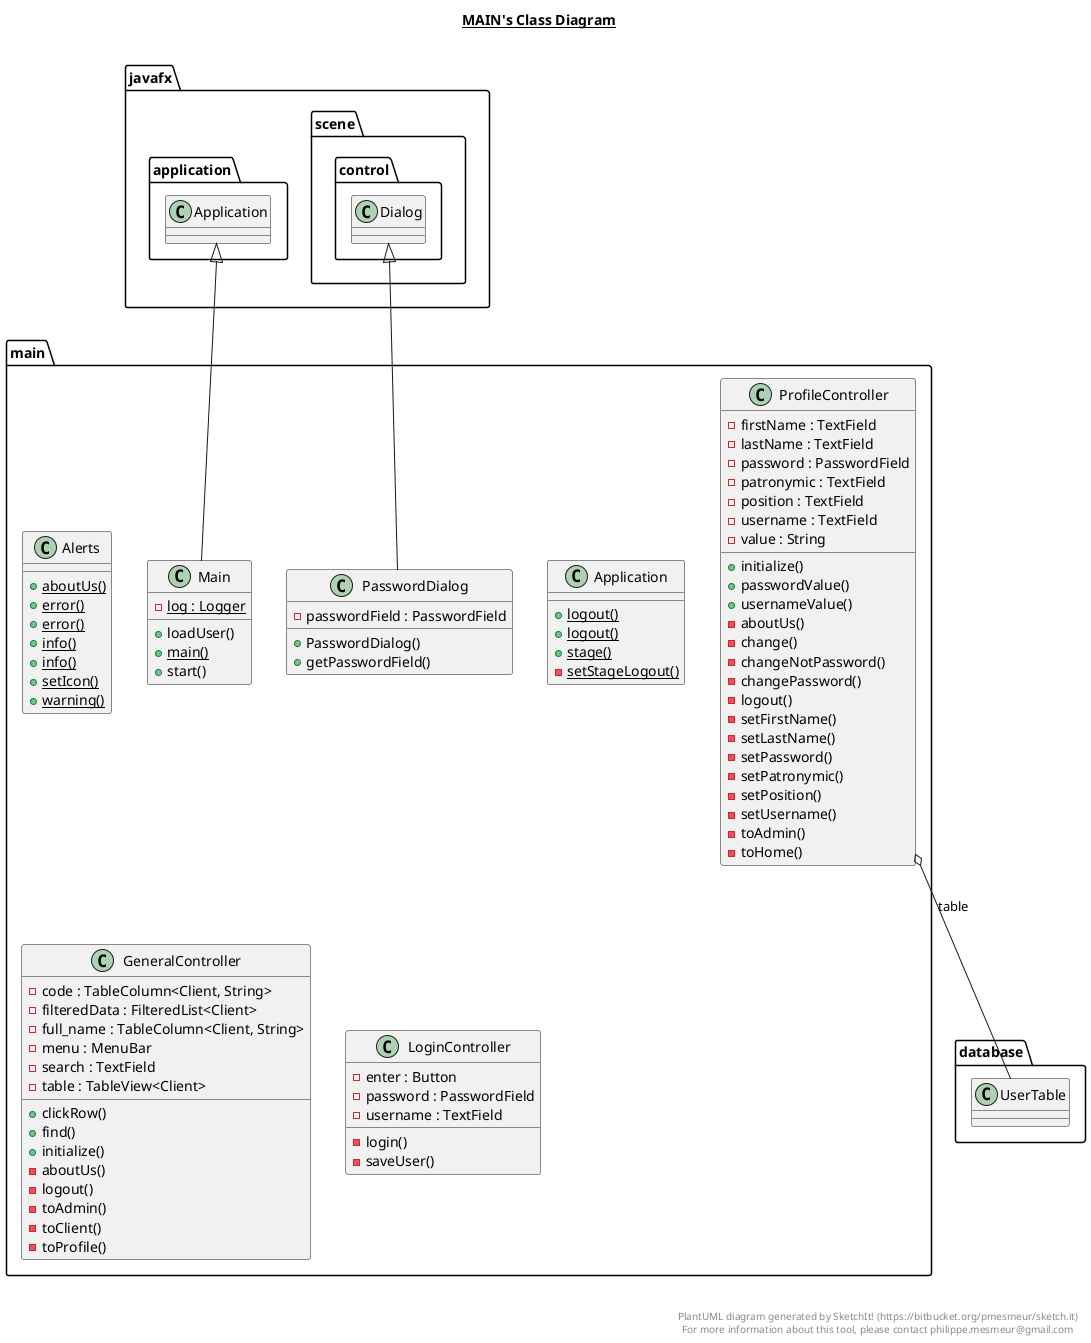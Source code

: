 @startuml

title __MAIN's Class Diagram__\n

  namespace main {
    class main.Alerts {
        {static} + aboutUs()
        {static} + error()
        {static} + error()
        {static} + info()
        {static} + info()
        {static} + setIcon()
        {static} + warning()
    }
  }
  

  namespace main {
    class main.Application {
        {static} + logout()
        {static} + logout()
        {static} + stage()
        {static} - setStageLogout()
    }
  }
  

  namespace main {
    class main.GeneralController {
        - code : TableColumn<Client, String>
        - filteredData : FilteredList<Client>
        - full_name : TableColumn<Client, String>
        - menu : MenuBar
        - search : TextField
        - table : TableView<Client>
        + clickRow()
        + find()
        + initialize()
        - aboutUs()
        - logout()
        - toAdmin()
        - toClient()
        - toProfile()
    }
  }
  

  namespace main {
    class main.LoginController {
        - enter : Button
        - password : PasswordField
        - username : TextField
        - login()
        - saveUser()
    }
  }
  

  namespace main {
    class main.Main {
        {static} - log : Logger
        + loadUser()
        {static} + main()
        + start()
    }
  }
  

  namespace main {
    class main.PasswordDialog {
        - passwordField : PasswordField
        + PasswordDialog()
        + getPasswordField()
    }
  }
  

  namespace main {
    class main.ProfileController {
        - firstName : TextField
        - lastName : TextField
        - password : PasswordField
        - patronymic : TextField
        - position : TextField
        - username : TextField
        - value : String
        + initialize()
        + passwordValue()
        + usernameValue()
        - aboutUs()
        - change()
        - changeNotPassword()
        - changePassword()
        - logout()
        - setFirstName()
        - setLastName()
        - setPassword()
        - setPatronymic()
        - setPosition()
        - setUsername()
        - toAdmin()
        - toHome()
    }
  }
  

  main.Main -up-|> javafx.application.Application
  main.PasswordDialog -up-|> javafx.scene.control.Dialog
  main.ProfileController o-- database.UserTable : table


right footer


PlantUML diagram generated by SketchIt! (https://bitbucket.org/pmesmeur/sketch.it)
For more information about this tool, please contact philippe.mesmeur@gmail.com
endfooter

@enduml

